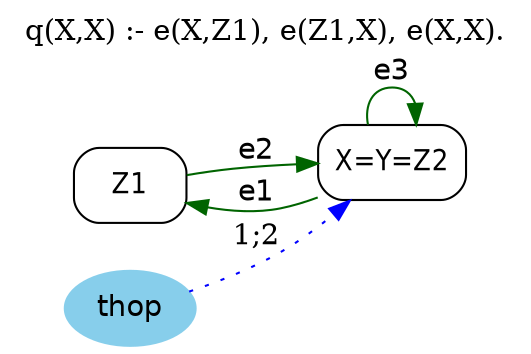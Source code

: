 digraph G {
	graph [bb="0,0,218,162",
		label="q(X,X) :- e(X,Z1), e(Z1,X), e(X,X).",
		labelloc=t,
		lheight=0.21,
		lp="109,150.5",
		lwidth=2.81,
		rankdir=LR
	];
	node [label="\N"];
	Z1	 [fontname="Helvetica-Narrow",
		height=0.5,
		pos="48,77",
		shape=box,
		style=rounded,
		width=0.75];
	X	 [fontname="Helvetica-Narrow",
		height=0.5,
		label="X=Y=Z2",
		pos="164.6,88",
		shape=box,
		style=rounded,
		width=0.94444];
	Z1 -> X	 [color=darkgreen,
		fontname=helvetica,
		label=e2,
		lp="103.6,93.5",
		pos="e,130.35,87.403 75.023,82.238 81.419,83.312 88.231,84.32 94.597,85 102.85,85.882 111.68,86.507 120.19,86.949"];
	X -> Z1	 [color=darkgreen,
		fontname=helvetica,
		label=e1,
		lp="103.6,73.5",
		pos="e,75.1,67.92 130.53,71.328 124.67,69.121 118.55,67.208 112.6,66 103.69,64.193 94.044,64.586 84.994,65.982"];
	X -> X	 [color=darkgreen,
		fontname=helvetica,
		label=e3,
		lp="164.6,131.5",
		pos="e,175.45,106.15 153.74,106.15 152.07,115.54 155.69,124 164.6,124 170.02,124 173.49,120.86 174.99,116.28"];
	thop	 [color=skyblue,
		fillcolor=skyblue,
		fontname=helvetica,
		height=0.5,
		pos="48,18",
		shape=oval,
		style="filled,rounded",
		width=0.79437];
	thop -> X	 [color=blue,
		constraint=false,
		label="1;2",
		lp="103.6,52.5",
		pos="e,145.39,69.79 73.374,26.614 85.637,31.268 100.32,37.584 112.6,45 121.14,50.16 129.75,56.647 137.45,63.007",
		style=dotted];
}
